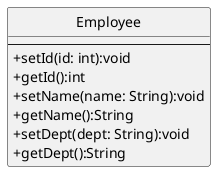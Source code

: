@startuml
  skinparam classAttributeIconSize 0
class Employee {
---
+ setId(id: int):void
+ getId():int
+ setName(name: String):void
+ getName():String
+ setDept(dept: String):void
+ getDept():String
}

hide Employee circle
@enduml